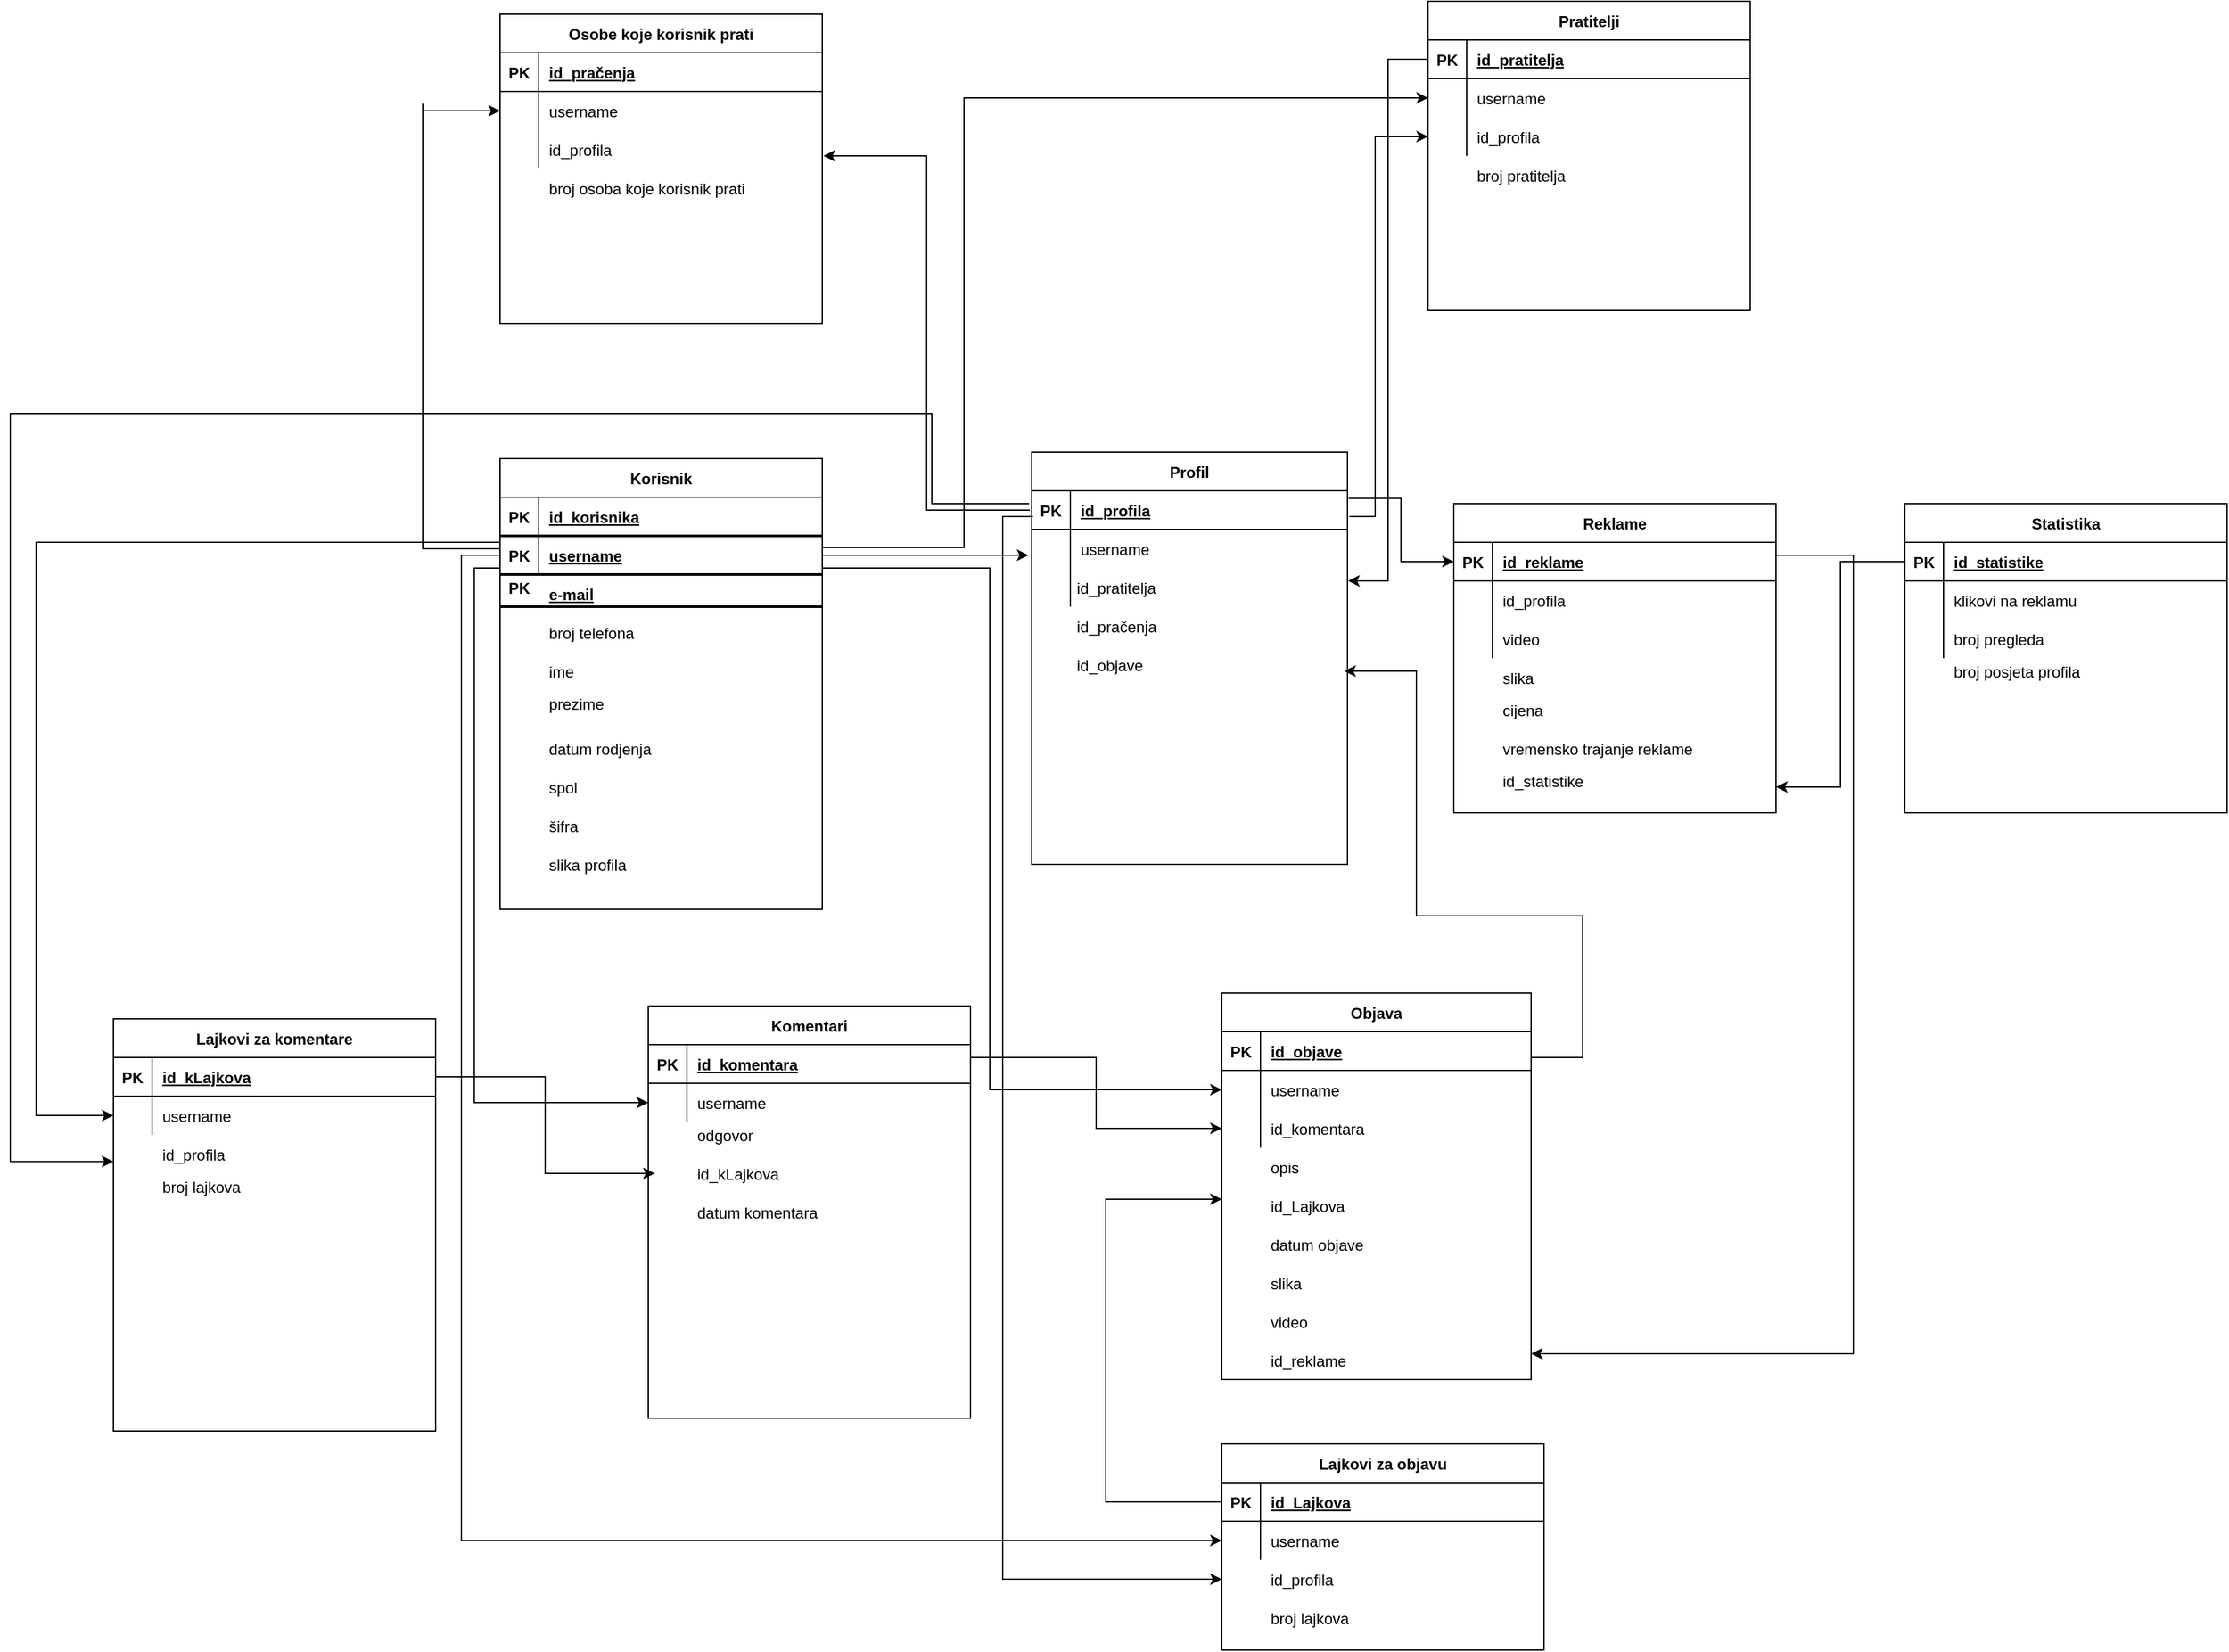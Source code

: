 <mxfile version="15.5.1" type="device"><diagram id="R2lEEEUBdFMjLlhIrx00" name="Page-1"><mxGraphModel dx="2071" dy="1675" grid="1" gridSize="10" guides="1" tooltips="1" connect="1" arrows="1" fold="1" page="1" pageScale="1" pageWidth="850" pageHeight="1100" math="0" shadow="0" extFonts="Permanent Marker^https://fonts.googleapis.com/css?family=Permanent+Marker"><root><mxCell id="0"/><mxCell id="1" parent="0"/><mxCell id="C-vyLk0tnHw3VtMMgP7b-2" value="Objava" style="shape=table;startSize=30;container=1;collapsible=1;childLayout=tableLayout;fixedRows=1;rowLines=0;fontStyle=1;align=center;resizeLast=1;" parent="1" vertex="1"><mxGeometry x="590" y="480" width="240" height="300" as="geometry"/></mxCell><mxCell id="C-vyLk0tnHw3VtMMgP7b-3" value="" style="shape=partialRectangle;collapsible=0;dropTarget=0;pointerEvents=0;fillColor=none;points=[[0,0.5],[1,0.5]];portConstraint=eastwest;top=0;left=0;right=0;bottom=1;" parent="C-vyLk0tnHw3VtMMgP7b-2" vertex="1"><mxGeometry y="30" width="240" height="30" as="geometry"/></mxCell><mxCell id="C-vyLk0tnHw3VtMMgP7b-4" value="PK" style="shape=partialRectangle;overflow=hidden;connectable=0;fillColor=none;top=0;left=0;bottom=0;right=0;fontStyle=1;" parent="C-vyLk0tnHw3VtMMgP7b-3" vertex="1"><mxGeometry width="30" height="30" as="geometry"><mxRectangle width="30" height="30" as="alternateBounds"/></mxGeometry></mxCell><mxCell id="C-vyLk0tnHw3VtMMgP7b-5" value="id_objave" style="shape=partialRectangle;overflow=hidden;connectable=0;fillColor=none;top=0;left=0;bottom=0;right=0;align=left;spacingLeft=6;fontStyle=5;" parent="C-vyLk0tnHw3VtMMgP7b-3" vertex="1"><mxGeometry x="30" width="210" height="30" as="geometry"><mxRectangle width="210" height="30" as="alternateBounds"/></mxGeometry></mxCell><mxCell id="C-vyLk0tnHw3VtMMgP7b-9" value="" style="shape=partialRectangle;collapsible=0;dropTarget=0;pointerEvents=0;fillColor=none;points=[[0,0.5],[1,0.5]];portConstraint=eastwest;top=0;left=0;right=0;bottom=0;" parent="C-vyLk0tnHw3VtMMgP7b-2" vertex="1"><mxGeometry y="60" width="240" height="30" as="geometry"/></mxCell><mxCell id="C-vyLk0tnHw3VtMMgP7b-10" value="" style="shape=partialRectangle;overflow=hidden;connectable=0;fillColor=none;top=0;left=0;bottom=0;right=0;" parent="C-vyLk0tnHw3VtMMgP7b-9" vertex="1"><mxGeometry width="30" height="30" as="geometry"><mxRectangle width="30" height="30" as="alternateBounds"/></mxGeometry></mxCell><mxCell id="C-vyLk0tnHw3VtMMgP7b-11" value="username" style="shape=partialRectangle;overflow=hidden;connectable=0;fillColor=none;top=0;left=0;bottom=0;right=0;align=left;spacingLeft=6;" parent="C-vyLk0tnHw3VtMMgP7b-9" vertex="1"><mxGeometry x="30" width="210" height="30" as="geometry"><mxRectangle width="210" height="30" as="alternateBounds"/></mxGeometry></mxCell><mxCell id="C-vyLk0tnHw3VtMMgP7b-6" value="" style="shape=partialRectangle;collapsible=0;dropTarget=0;pointerEvents=0;fillColor=none;points=[[0,0.5],[1,0.5]];portConstraint=eastwest;top=0;left=0;right=0;bottom=0;" parent="C-vyLk0tnHw3VtMMgP7b-2" vertex="1"><mxGeometry y="90" width="240" height="30" as="geometry"/></mxCell><mxCell id="C-vyLk0tnHw3VtMMgP7b-7" value="" style="shape=partialRectangle;overflow=hidden;connectable=0;fillColor=none;top=0;left=0;bottom=0;right=0;" parent="C-vyLk0tnHw3VtMMgP7b-6" vertex="1"><mxGeometry width="30" height="30" as="geometry"><mxRectangle width="30" height="30" as="alternateBounds"/></mxGeometry></mxCell><mxCell id="C-vyLk0tnHw3VtMMgP7b-8" value="id_komentara" style="shape=partialRectangle;overflow=hidden;connectable=0;fillColor=none;top=0;left=0;bottom=0;right=0;align=left;spacingLeft=6;" parent="C-vyLk0tnHw3VtMMgP7b-6" vertex="1"><mxGeometry x="30" width="210" height="30" as="geometry"><mxRectangle width="210" height="30" as="alternateBounds"/></mxGeometry></mxCell><mxCell id="C-vyLk0tnHw3VtMMgP7b-13" value="Profil" style="shape=table;startSize=30;container=1;collapsible=1;childLayout=tableLayout;fixedRows=1;rowLines=0;fontStyle=1;align=center;resizeLast=1;" parent="1" vertex="1"><mxGeometry x="442.5" y="60" width="245" height="320" as="geometry"/></mxCell><mxCell id="C-vyLk0tnHw3VtMMgP7b-14" value="" style="shape=partialRectangle;collapsible=0;dropTarget=0;pointerEvents=0;fillColor=none;points=[[0,0.5],[1,0.5]];portConstraint=eastwest;top=0;left=0;right=0;bottom=1;" parent="C-vyLk0tnHw3VtMMgP7b-13" vertex="1"><mxGeometry y="30" width="245" height="30" as="geometry"/></mxCell><mxCell id="C-vyLk0tnHw3VtMMgP7b-15" value="PK" style="shape=partialRectangle;overflow=hidden;connectable=0;fillColor=none;top=0;left=0;bottom=0;right=0;fontStyle=1;" parent="C-vyLk0tnHw3VtMMgP7b-14" vertex="1"><mxGeometry width="30" height="30" as="geometry"><mxRectangle width="30" height="30" as="alternateBounds"/></mxGeometry></mxCell><mxCell id="C-vyLk0tnHw3VtMMgP7b-16" value="id_profila" style="shape=partialRectangle;overflow=hidden;connectable=0;fillColor=none;top=0;left=0;bottom=0;right=0;align=left;spacingLeft=6;fontStyle=5;" parent="C-vyLk0tnHw3VtMMgP7b-14" vertex="1"><mxGeometry x="30" width="215" height="30" as="geometry"><mxRectangle width="215" height="30" as="alternateBounds"/></mxGeometry></mxCell><mxCell id="C-vyLk0tnHw3VtMMgP7b-17" value="" style="shape=partialRectangle;collapsible=0;dropTarget=0;pointerEvents=0;fillColor=none;points=[[0,0.5],[1,0.5]];portConstraint=eastwest;top=0;left=0;right=0;bottom=0;" parent="C-vyLk0tnHw3VtMMgP7b-13" vertex="1"><mxGeometry y="60" width="245" height="30" as="geometry"/></mxCell><mxCell id="C-vyLk0tnHw3VtMMgP7b-18" value="" style="shape=partialRectangle;overflow=hidden;connectable=0;fillColor=none;top=0;left=0;bottom=0;right=0;" parent="C-vyLk0tnHw3VtMMgP7b-17" vertex="1"><mxGeometry width="30" height="30" as="geometry"><mxRectangle width="30" height="30" as="alternateBounds"/></mxGeometry></mxCell><mxCell id="C-vyLk0tnHw3VtMMgP7b-19" value="username" style="shape=partialRectangle;overflow=hidden;connectable=0;fillColor=none;top=0;left=0;bottom=0;right=0;align=left;spacingLeft=6;" parent="C-vyLk0tnHw3VtMMgP7b-17" vertex="1"><mxGeometry x="30" width="215" height="30" as="geometry"><mxRectangle width="215" height="30" as="alternateBounds"/></mxGeometry></mxCell><mxCell id="C-vyLk0tnHw3VtMMgP7b-20" value="" style="shape=partialRectangle;collapsible=0;dropTarget=0;pointerEvents=0;fillColor=none;points=[[0,0.5],[1,0.5]];portConstraint=eastwest;top=0;left=0;right=0;bottom=0;" parent="C-vyLk0tnHw3VtMMgP7b-13" vertex="1"><mxGeometry y="90" width="245" height="30" as="geometry"/></mxCell><mxCell id="C-vyLk0tnHw3VtMMgP7b-21" value="" style="shape=partialRectangle;overflow=hidden;connectable=0;fillColor=none;top=0;left=0;bottom=0;right=0;" parent="C-vyLk0tnHw3VtMMgP7b-20" vertex="1"><mxGeometry width="30" height="30" as="geometry"><mxRectangle width="30" height="30" as="alternateBounds"/></mxGeometry></mxCell><mxCell id="C-vyLk0tnHw3VtMMgP7b-22" value="" style="shape=partialRectangle;overflow=hidden;connectable=0;fillColor=none;top=0;left=0;bottom=0;right=0;align=left;spacingLeft=6;" parent="C-vyLk0tnHw3VtMMgP7b-20" vertex="1"><mxGeometry x="30" width="215" height="30" as="geometry"><mxRectangle width="215" height="30" as="alternateBounds"/></mxGeometry></mxCell><mxCell id="io8axDCTLxdDqYRyLtXT-1" value="&#10;" style="shape=partialRectangle;overflow=hidden;connectable=0;fillColor=none;top=0;left=0;bottom=0;right=0;align=left;spacingLeft=6;" parent="1" vertex="1"><mxGeometry x="160" y="150" width="220" height="30" as="geometry"><mxRectangle width="220" height="30" as="alternateBounds"/></mxGeometry></mxCell><mxCell id="io8axDCTLxdDqYRyLtXT-2" value="&#10;" style="shape=partialRectangle;overflow=hidden;connectable=0;fillColor=none;top=0;left=0;bottom=0;right=0;align=left;spacingLeft=6;" parent="1" vertex="1"><mxGeometry x="170" y="160" width="220" height="30" as="geometry"><mxRectangle width="220" height="30" as="alternateBounds"/></mxGeometry></mxCell><mxCell id="io8axDCTLxdDqYRyLtXT-16" value="id_Lajkova" style="shape=partialRectangle;overflow=hidden;connectable=0;fillColor=none;top=0;left=0;bottom=0;right=0;align=left;spacingLeft=6;" parent="1" vertex="1"><mxGeometry x="620" y="630" width="220" height="30" as="geometry"><mxRectangle width="220" height="30" as="alternateBounds"/></mxGeometry></mxCell><mxCell id="io8axDCTLxdDqYRyLtXT-19" value="opis" style="shape=partialRectangle;overflow=hidden;connectable=0;fillColor=none;top=0;left=0;bottom=0;right=0;align=left;spacingLeft=6;" parent="1" vertex="1"><mxGeometry x="620" y="600" width="220" height="30" as="geometry"><mxRectangle width="220" height="30" as="alternateBounds"/></mxGeometry></mxCell><mxCell id="io8axDCTLxdDqYRyLtXT-22" value="" style="shape=partialRectangle;overflow=hidden;connectable=0;fillColor=none;top=0;left=0;bottom=0;right=0;align=left;spacingLeft=6;" parent="1" vertex="1"><mxGeometry x="455" y="130" width="220" height="30" as="geometry"><mxRectangle width="220" height="30" as="alternateBounds"/></mxGeometry></mxCell><mxCell id="io8axDCTLxdDqYRyLtXT-24" value="id_pratitelja" style="shape=partialRectangle;overflow=hidden;connectable=0;fillColor=none;top=0;left=0;bottom=0;right=0;align=left;spacingLeft=6;" parent="1" vertex="1"><mxGeometry x="469.5" y="150" width="220" height="30" as="geometry"><mxRectangle width="220" height="30" as="alternateBounds"/></mxGeometry></mxCell><mxCell id="io8axDCTLxdDqYRyLtXT-25" value="id_pračenja" style="shape=partialRectangle;overflow=hidden;connectable=0;fillColor=none;top=0;left=0;bottom=0;right=0;align=left;spacingLeft=6;" parent="1" vertex="1"><mxGeometry x="469.5" y="180" width="220" height="30" as="geometry"><mxRectangle width="220" height="30" as="alternateBounds"/></mxGeometry></mxCell><mxCell id="io8axDCTLxdDqYRyLtXT-26" value="id_objave" style="shape=partialRectangle;overflow=hidden;connectable=0;fillColor=none;top=0;left=0;bottom=0;right=0;align=left;spacingLeft=6;" parent="1" vertex="1"><mxGeometry x="469.5" y="210" width="220" height="30" as="geometry"><mxRectangle width="220" height="30" as="alternateBounds"/></mxGeometry></mxCell><mxCell id="io8axDCTLxdDqYRyLtXT-53" value="Komentari" style="shape=table;startSize=30;container=1;collapsible=1;childLayout=tableLayout;fixedRows=1;rowLines=0;fontStyle=1;align=center;resizeLast=1;" parent="1" vertex="1"><mxGeometry x="145" y="490" width="250" height="320" as="geometry"/></mxCell><mxCell id="io8axDCTLxdDqYRyLtXT-54" value="" style="shape=partialRectangle;collapsible=0;dropTarget=0;pointerEvents=0;fillColor=none;points=[[0,0.5],[1,0.5]];portConstraint=eastwest;top=0;left=0;right=0;bottom=1;" parent="io8axDCTLxdDqYRyLtXT-53" vertex="1"><mxGeometry y="30" width="250" height="30" as="geometry"/></mxCell><mxCell id="io8axDCTLxdDqYRyLtXT-55" value="PK" style="shape=partialRectangle;overflow=hidden;connectable=0;fillColor=none;top=0;left=0;bottom=0;right=0;fontStyle=1;" parent="io8axDCTLxdDqYRyLtXT-54" vertex="1"><mxGeometry width="30" height="30" as="geometry"><mxRectangle width="30" height="30" as="alternateBounds"/></mxGeometry></mxCell><mxCell id="io8axDCTLxdDqYRyLtXT-56" value="id_komentara" style="shape=partialRectangle;overflow=hidden;connectable=0;fillColor=none;top=0;left=0;bottom=0;right=0;align=left;spacingLeft=6;fontStyle=5;" parent="io8axDCTLxdDqYRyLtXT-54" vertex="1"><mxGeometry x="30" width="220" height="30" as="geometry"><mxRectangle width="220" height="30" as="alternateBounds"/></mxGeometry></mxCell><mxCell id="io8axDCTLxdDqYRyLtXT-57" value="" style="shape=partialRectangle;collapsible=0;dropTarget=0;pointerEvents=0;fillColor=none;points=[[0,0.5],[1,0.5]];portConstraint=eastwest;top=0;left=0;right=0;bottom=0;" parent="io8axDCTLxdDqYRyLtXT-53" vertex="1"><mxGeometry y="60" width="250" height="30" as="geometry"/></mxCell><mxCell id="io8axDCTLxdDqYRyLtXT-58" value="" style="shape=partialRectangle;overflow=hidden;connectable=0;fillColor=none;top=0;left=0;bottom=0;right=0;fontStyle=1" parent="io8axDCTLxdDqYRyLtXT-57" vertex="1"><mxGeometry width="30" height="30" as="geometry"><mxRectangle width="30" height="30" as="alternateBounds"/></mxGeometry></mxCell><mxCell id="io8axDCTLxdDqYRyLtXT-59" value="username" style="shape=partialRectangle;overflow=hidden;connectable=0;fillColor=none;top=0;left=0;bottom=0;right=0;align=left;spacingLeft=6;" parent="io8axDCTLxdDqYRyLtXT-57" vertex="1"><mxGeometry x="30" width="220" height="30" as="geometry"><mxRectangle width="220" height="30" as="alternateBounds"/></mxGeometry></mxCell><mxCell id="io8axDCTLxdDqYRyLtXT-60" value="odgovor" style="shape=partialRectangle;overflow=hidden;connectable=0;fillColor=none;top=0;left=0;bottom=0;right=0;align=left;spacingLeft=6;" parent="1" vertex="1"><mxGeometry x="175" y="575" width="220" height="30" as="geometry"><mxRectangle width="220" height="30" as="alternateBounds"/></mxGeometry></mxCell><mxCell id="io8axDCTLxdDqYRyLtXT-61" value="id_kLajkova" style="shape=partialRectangle;overflow=hidden;connectable=0;fillColor=none;top=0;left=0;bottom=0;right=0;align=left;spacingLeft=6;" parent="1" vertex="1"><mxGeometry x="175" y="605" width="220" height="30" as="geometry"><mxRectangle width="220" height="30" as="alternateBounds"/></mxGeometry></mxCell><mxCell id="086nejKTu6eCHQa29U6I-1" value="datum komentara" style="shape=partialRectangle;overflow=hidden;connectable=0;fillColor=none;top=0;left=0;bottom=0;right=0;align=left;spacingLeft=6;" parent="1" vertex="1"><mxGeometry x="175" y="635" width="220" height="30" as="geometry"><mxRectangle width="220" height="30" as="alternateBounds"/></mxGeometry></mxCell><mxCell id="086nejKTu6eCHQa29U6I-2" value="datum objave" style="shape=partialRectangle;overflow=hidden;connectable=0;fillColor=none;top=0;left=0;bottom=0;right=0;align=left;spacingLeft=6;" parent="1" vertex="1"><mxGeometry x="620" y="660" width="220" height="30" as="geometry"><mxRectangle width="220" height="30" as="alternateBounds"/></mxGeometry></mxCell><mxCell id="-5l8eFXo0YSEJgMmykIe-2" value="Reklame" style="shape=table;startSize=30;container=1;collapsible=1;childLayout=tableLayout;fixedRows=1;rowLines=0;fontStyle=1;align=center;resizeLast=1;" parent="1" vertex="1"><mxGeometry x="770" y="100" width="250" height="240" as="geometry"/></mxCell><mxCell id="-5l8eFXo0YSEJgMmykIe-3" value="" style="shape=partialRectangle;collapsible=0;dropTarget=0;pointerEvents=0;fillColor=none;points=[[0,0.5],[1,0.5]];portConstraint=eastwest;top=0;left=0;right=0;bottom=1;" parent="-5l8eFXo0YSEJgMmykIe-2" vertex="1"><mxGeometry y="30" width="250" height="30" as="geometry"/></mxCell><mxCell id="-5l8eFXo0YSEJgMmykIe-4" value="PK" style="shape=partialRectangle;overflow=hidden;connectable=0;fillColor=none;top=0;left=0;bottom=0;right=0;fontStyle=1;" parent="-5l8eFXo0YSEJgMmykIe-3" vertex="1"><mxGeometry width="30" height="30" as="geometry"><mxRectangle width="30" height="30" as="alternateBounds"/></mxGeometry></mxCell><mxCell id="-5l8eFXo0YSEJgMmykIe-5" value="id_reklame" style="shape=partialRectangle;overflow=hidden;connectable=0;fillColor=none;top=0;left=0;bottom=0;right=0;align=left;spacingLeft=6;fontStyle=5;" parent="-5l8eFXo0YSEJgMmykIe-3" vertex="1"><mxGeometry x="30" width="220" height="30" as="geometry"><mxRectangle width="220" height="30" as="alternateBounds"/></mxGeometry></mxCell><mxCell id="-5l8eFXo0YSEJgMmykIe-6" value="" style="shape=partialRectangle;collapsible=0;dropTarget=0;pointerEvents=0;fillColor=none;points=[[0,0.5],[1,0.5]];portConstraint=eastwest;top=0;left=0;right=0;bottom=0;" parent="-5l8eFXo0YSEJgMmykIe-2" vertex="1"><mxGeometry y="60" width="250" height="30" as="geometry"/></mxCell><mxCell id="-5l8eFXo0YSEJgMmykIe-7" value="" style="shape=partialRectangle;overflow=hidden;connectable=0;fillColor=none;top=0;left=0;bottom=0;right=0;" parent="-5l8eFXo0YSEJgMmykIe-6" vertex="1"><mxGeometry width="30" height="30" as="geometry"><mxRectangle width="30" height="30" as="alternateBounds"/></mxGeometry></mxCell><mxCell id="-5l8eFXo0YSEJgMmykIe-8" value="id_profila" style="shape=partialRectangle;overflow=hidden;connectable=0;fillColor=none;top=0;left=0;bottom=0;right=0;align=left;spacingLeft=6;" parent="-5l8eFXo0YSEJgMmykIe-6" vertex="1"><mxGeometry x="30" width="220" height="30" as="geometry"><mxRectangle width="220" height="30" as="alternateBounds"/></mxGeometry></mxCell><mxCell id="-5l8eFXo0YSEJgMmykIe-9" value="" style="shape=partialRectangle;collapsible=0;dropTarget=0;pointerEvents=0;fillColor=none;points=[[0,0.5],[1,0.5]];portConstraint=eastwest;top=0;left=0;right=0;bottom=0;" parent="-5l8eFXo0YSEJgMmykIe-2" vertex="1"><mxGeometry y="90" width="250" height="30" as="geometry"/></mxCell><mxCell id="-5l8eFXo0YSEJgMmykIe-10" value="" style="shape=partialRectangle;overflow=hidden;connectable=0;fillColor=none;top=0;left=0;bottom=0;right=0;" parent="-5l8eFXo0YSEJgMmykIe-9" vertex="1"><mxGeometry width="30" height="30" as="geometry"><mxRectangle width="30" height="30" as="alternateBounds"/></mxGeometry></mxCell><mxCell id="-5l8eFXo0YSEJgMmykIe-11" value="video" style="shape=partialRectangle;overflow=hidden;connectable=0;fillColor=none;top=0;left=0;bottom=0;right=0;align=left;spacingLeft=6;" parent="-5l8eFXo0YSEJgMmykIe-9" vertex="1"><mxGeometry x="30" width="220" height="30" as="geometry"><mxRectangle width="220" height="30" as="alternateBounds"/></mxGeometry></mxCell><mxCell id="-5l8eFXo0YSEJgMmykIe-13" value="slika" style="shape=partialRectangle;overflow=hidden;connectable=0;fillColor=none;top=0;left=0;bottom=0;right=0;align=left;spacingLeft=6;" parent="1" vertex="1"><mxGeometry x="620" y="690" width="220" height="30" as="geometry"><mxRectangle width="220" height="30" as="alternateBounds"/></mxGeometry></mxCell><mxCell id="-5l8eFXo0YSEJgMmykIe-16" value="slika" style="shape=partialRectangle;overflow=hidden;connectable=0;fillColor=none;top=0;left=0;bottom=0;right=0;align=left;spacingLeft=6;" parent="1" vertex="1"><mxGeometry x="800" y="220" width="220" height="30" as="geometry"><mxRectangle width="220" height="30" as="alternateBounds"/></mxGeometry></mxCell><mxCell id="-5l8eFXo0YSEJgMmykIe-17" value="video" style="shape=partialRectangle;overflow=hidden;connectable=0;fillColor=none;top=0;left=0;bottom=0;right=0;align=left;spacingLeft=6;" parent="1" vertex="1"><mxGeometry x="620" y="720" width="220" height="30" as="geometry"><mxRectangle width="220" height="30" as="alternateBounds"/></mxGeometry></mxCell><mxCell id="-5l8eFXo0YSEJgMmykIe-18" value="id_reklame" style="shape=partialRectangle;overflow=hidden;connectable=0;fillColor=none;top=0;left=0;bottom=0;right=0;align=left;spacingLeft=6;" parent="1" vertex="1"><mxGeometry x="620" y="750" width="220" height="30" as="geometry"><mxRectangle width="220" height="30" as="alternateBounds"/></mxGeometry></mxCell><mxCell id="cMl-WtlDbywsW4fWTFuu-125" value="Korisnik" style="shape=table;startSize=30;container=1;collapsible=1;childLayout=tableLayout;fixedRows=1;rowLines=0;fontStyle=1;align=center;resizeLast=1;" parent="1" vertex="1"><mxGeometry x="30" y="65" width="250" height="350" as="geometry"/></mxCell><mxCell id="cMl-WtlDbywsW4fWTFuu-126" value="" style="shape=partialRectangle;collapsible=0;dropTarget=0;pointerEvents=0;fillColor=none;points=[[0,0.5],[1,0.5]];portConstraint=eastwest;top=0;left=0;right=0;bottom=1;" parent="cMl-WtlDbywsW4fWTFuu-125" vertex="1"><mxGeometry y="30" width="250" height="30" as="geometry"/></mxCell><mxCell id="cMl-WtlDbywsW4fWTFuu-127" value="PK" style="shape=partialRectangle;overflow=hidden;connectable=0;fillColor=none;top=0;left=0;bottom=0;right=0;fontStyle=1;" parent="cMl-WtlDbywsW4fWTFuu-126" vertex="1"><mxGeometry width="30" height="30" as="geometry"><mxRectangle width="30" height="30" as="alternateBounds"/></mxGeometry></mxCell><mxCell id="cMl-WtlDbywsW4fWTFuu-128" value="id_korisnika" style="shape=partialRectangle;overflow=hidden;connectable=0;fillColor=none;top=0;left=0;bottom=0;right=0;align=left;spacingLeft=6;fontStyle=5;" parent="cMl-WtlDbywsW4fWTFuu-126" vertex="1"><mxGeometry x="30" width="220" height="30" as="geometry"><mxRectangle width="220" height="30" as="alternateBounds"/></mxGeometry></mxCell><mxCell id="cMl-WtlDbywsW4fWTFuu-129" value="" style="shape=partialRectangle;collapsible=0;dropTarget=0;pointerEvents=0;fillColor=none;points=[[0,0.5],[1,0.5]];portConstraint=eastwest;top=0;left=0;right=0;bottom=0;" parent="cMl-WtlDbywsW4fWTFuu-125" vertex="1"><mxGeometry y="60" width="250" height="30" as="geometry"/></mxCell><mxCell id="cMl-WtlDbywsW4fWTFuu-130" value="PK" style="shape=partialRectangle;overflow=hidden;connectable=0;fillColor=none;top=0;left=0;bottom=0;right=0;fontStyle=1" parent="cMl-WtlDbywsW4fWTFuu-129" vertex="1"><mxGeometry width="30" height="30" as="geometry"><mxRectangle width="30" height="30" as="alternateBounds"/></mxGeometry></mxCell><mxCell id="cMl-WtlDbywsW4fWTFuu-131" value="&#10;" style="shape=partialRectangle;overflow=hidden;connectable=0;fillColor=none;top=0;left=0;bottom=0;right=0;align=left;spacingLeft=6;" parent="cMl-WtlDbywsW4fWTFuu-129" vertex="1"><mxGeometry x="30" width="220" height="30" as="geometry"><mxRectangle width="220" height="30" as="alternateBounds"/></mxGeometry></mxCell><mxCell id="cMl-WtlDbywsW4fWTFuu-132" value="username" style="shape=partialRectangle;overflow=hidden;connectable=0;fillColor=none;top=0;left=0;bottom=0;right=0;align=left;spacingLeft=6;fontStyle=5" parent="1" vertex="1"><mxGeometry x="60" y="125" width="220" height="30" as="geometry"><mxRectangle width="220" height="30" as="alternateBounds"/></mxGeometry></mxCell><mxCell id="cMl-WtlDbywsW4fWTFuu-133" value="ime" style="shape=partialRectangle;overflow=hidden;connectable=0;fillColor=none;top=0;left=0;bottom=0;right=0;align=left;spacingLeft=6;" parent="1" vertex="1"><mxGeometry x="60" y="215" width="220" height="30" as="geometry"><mxRectangle width="220" height="30" as="alternateBounds"/></mxGeometry></mxCell><mxCell id="cMl-WtlDbywsW4fWTFuu-134" value="prezime" style="shape=partialRectangle;overflow=hidden;connectable=0;fillColor=none;top=0;left=0;bottom=0;right=0;align=left;spacingLeft=6;" parent="1" vertex="1"><mxGeometry x="60" y="240" width="220" height="30" as="geometry"><mxRectangle width="220" height="30" as="alternateBounds"/></mxGeometry></mxCell><mxCell id="cMl-WtlDbywsW4fWTFuu-135" value="datum rodjenja" style="shape=partialRectangle;overflow=hidden;connectable=0;fillColor=none;top=0;left=0;bottom=0;right=0;align=left;spacingLeft=6;" parent="1" vertex="1"><mxGeometry x="60" y="275" width="220" height="30" as="geometry"><mxRectangle width="220" height="30" as="alternateBounds"/></mxGeometry></mxCell><mxCell id="cMl-WtlDbywsW4fWTFuu-136" value="spol" style="shape=partialRectangle;overflow=hidden;connectable=0;fillColor=none;top=0;left=0;bottom=0;right=0;align=left;spacingLeft=6;" parent="1" vertex="1"><mxGeometry x="60" y="305" width="220" height="30" as="geometry"><mxRectangle width="220" height="30" as="alternateBounds"/></mxGeometry></mxCell><mxCell id="cMl-WtlDbywsW4fWTFuu-137" value="šifra" style="shape=partialRectangle;overflow=hidden;connectable=0;fillColor=none;top=0;left=0;bottom=0;right=0;align=left;spacingLeft=6;" parent="1" vertex="1"><mxGeometry x="60" y="335" width="220" height="30" as="geometry"><mxRectangle width="220" height="30" as="alternateBounds"/></mxGeometry></mxCell><mxCell id="cMl-WtlDbywsW4fWTFuu-138" value="e-mail" style="shape=partialRectangle;overflow=hidden;connectable=0;fillColor=none;top=0;left=0;bottom=0;right=0;align=left;spacingLeft=6;fontStyle=5" parent="1" vertex="1"><mxGeometry x="60" y="155" width="220" height="30" as="geometry"><mxRectangle width="220" height="30" as="alternateBounds"/></mxGeometry></mxCell><mxCell id="cMl-WtlDbywsW4fWTFuu-139" value="broj telefona" style="shape=partialRectangle;overflow=hidden;connectable=0;fillColor=none;top=0;left=0;bottom=0;right=0;align=left;spacingLeft=6;" parent="1" vertex="1"><mxGeometry x="60" y="185" width="220" height="30" as="geometry"><mxRectangle width="220" height="30" as="alternateBounds"/></mxGeometry></mxCell><mxCell id="cMl-WtlDbywsW4fWTFuu-140" value="slika profila" style="shape=partialRectangle;overflow=hidden;connectable=0;fillColor=none;top=0;left=0;bottom=0;right=0;align=left;spacingLeft=6;" parent="1" vertex="1"><mxGeometry x="60" y="365" width="220" height="30" as="geometry"><mxRectangle width="220" height="30" as="alternateBounds"/></mxGeometry></mxCell><mxCell id="cMl-WtlDbywsW4fWTFuu-141" value="" style="line;strokeWidth=2;html=1;" parent="1" vertex="1"><mxGeometry x="30" y="150" width="250" height="10" as="geometry"/></mxCell><mxCell id="cMl-WtlDbywsW4fWTFuu-142" value="" style="line;strokeWidth=2;html=1;" parent="1" vertex="1"><mxGeometry x="30" y="120" width="250" height="10" as="geometry"/></mxCell><mxCell id="cMl-WtlDbywsW4fWTFuu-143" value="" style="line;strokeWidth=2;html=1;" parent="1" vertex="1"><mxGeometry x="30" y="175" width="250" height="10" as="geometry"/></mxCell><mxCell id="cMl-WtlDbywsW4fWTFuu-144" value="PK" style="shape=partialRectangle;overflow=hidden;connectable=0;fillColor=none;top=0;left=0;bottom=0;right=0;fontStyle=1" parent="1" vertex="1"><mxGeometry x="30" y="150" width="30" height="30" as="geometry"><mxRectangle width="30" height="30" as="alternateBounds"/></mxGeometry></mxCell><mxCell id="cMl-WtlDbywsW4fWTFuu-145" value="" style="edgeStyle=elbowEdgeStyle;elbow=horizontal;endArrow=classic;html=1;rounded=0;" parent="1" edge="1"><mxGeometry width="50" height="50" relative="1" as="geometry"><mxPoint x="280" y="140" as="sourcePoint"/><mxPoint x="440" y="140" as="targetPoint"/><Array as="points"><mxPoint x="310" y="135"/></Array></mxGeometry></mxCell><mxCell id="cMl-WtlDbywsW4fWTFuu-146" value="" style="edgeStyle=elbowEdgeStyle;elbow=horizontal;endArrow=classic;html=1;rounded=0;entryX=0;entryY=0.5;entryDx=0;entryDy=0;" parent="1" target="C-vyLk0tnHw3VtMMgP7b-6" edge="1"><mxGeometry width="50" height="50" relative="1" as="geometry"><mxPoint x="395" y="530" as="sourcePoint"/><mxPoint x="445" y="480" as="targetPoint"/></mxGeometry></mxCell><mxCell id="cMl-WtlDbywsW4fWTFuu-149" value="" style="edgeStyle=elbowEdgeStyle;elbow=horizontal;endArrow=classic;html=1;rounded=0;entryX=0;entryY=0.5;entryDx=0;entryDy=0;" parent="1" target="C-vyLk0tnHw3VtMMgP7b-9" edge="1"><mxGeometry width="50" height="50" relative="1" as="geometry"><mxPoint x="280" y="150" as="sourcePoint"/><mxPoint x="590" y="650" as="targetPoint"/><Array as="points"><mxPoint x="410" y="580"/><mxPoint x="410" y="630"/></Array></mxGeometry></mxCell><mxCell id="cMl-WtlDbywsW4fWTFuu-150" value="" style="shape=partialRectangle;whiteSpace=wrap;html=1;bottom=0;right=0;fillColor=none;rotation=90;" parent="1" vertex="1"><mxGeometry x="990" y="170" width="120" height="60" as="geometry"/></mxCell><mxCell id="cMl-WtlDbywsW4fWTFuu-151" value="" style="edgeStyle=elbowEdgeStyle;elbow=horizontal;endArrow=classic;html=1;rounded=0;" parent="1" edge="1"><mxGeometry width="50" height="50" relative="1" as="geometry"><mxPoint x="1080" y="260" as="sourcePoint"/><mxPoint x="830" y="760" as="targetPoint"/><Array as="points"><mxPoint x="1080" y="500"/></Array></mxGeometry></mxCell><mxCell id="cMl-WtlDbywsW4fWTFuu-153" value="" style="shape=partialRectangle;whiteSpace=wrap;html=1;bottom=0;right=0;fillColor=none;" parent="1" vertex="1"><mxGeometry x="10" y="150" width="20" height="50" as="geometry"/></mxCell><mxCell id="cMl-WtlDbywsW4fWTFuu-154" value="" style="edgeStyle=elbowEdgeStyle;elbow=horizontal;endArrow=classic;html=1;rounded=0;entryX=0;entryY=0.5;entryDx=0;entryDy=0;" parent="1" target="io8axDCTLxdDqYRyLtXT-57" edge="1"><mxGeometry width="50" height="50" relative="1" as="geometry"><mxPoint x="10" y="200" as="sourcePoint"/><mxPoint x="90" y="240" as="targetPoint"/><Array as="points"><mxPoint x="10" y="230"/><mxPoint y="240"/></Array></mxGeometry></mxCell><mxCell id="cMl-WtlDbywsW4fWTFuu-156" value="" style="shape=partialRectangle;whiteSpace=wrap;html=1;bottom=0;right=0;fillColor=none;rotation=-180;" parent="1" vertex="1"><mxGeometry x="830" y="470" width="40" height="60" as="geometry"/></mxCell><mxCell id="cMl-WtlDbywsW4fWTFuu-157" value="" style="shape=partialRectangle;whiteSpace=wrap;html=1;bottom=0;right=0;fillColor=none;rotation=90;" parent="1" vertex="1"><mxGeometry x="805" y="425" width="70" height="60" as="geometry"/></mxCell><mxCell id="cMl-WtlDbywsW4fWTFuu-158" value="" style="edgeStyle=elbowEdgeStyle;elbow=horizontal;endArrow=classic;html=1;rounded=0;exitX=0;exitY=1;exitDx=0;exitDy=0;" parent="1" edge="1"><mxGeometry width="50" height="50" relative="1" as="geometry"><mxPoint x="825" y="420" as="sourcePoint"/><mxPoint x="685" y="230" as="targetPoint"/><Array as="points"><mxPoint x="741" y="330"/></Array></mxGeometry></mxCell><mxCell id="zF_2ONkJs24nuBt7dZj9-1" value="cijena" style="shape=partialRectangle;overflow=hidden;connectable=0;fillColor=none;top=0;left=0;bottom=0;right=0;align=left;spacingLeft=6;" parent="1" vertex="1"><mxGeometry x="800" y="245" width="220" height="30" as="geometry"><mxRectangle width="220" height="30" as="alternateBounds"/></mxGeometry></mxCell><mxCell id="zF_2ONkJs24nuBt7dZj9-2" value="vremensko trajanje reklame" style="shape=partialRectangle;overflow=hidden;connectable=0;fillColor=none;top=0;left=0;bottom=0;right=0;align=left;spacingLeft=6;" parent="1" vertex="1"><mxGeometry x="800" y="275" width="220" height="30" as="geometry"><mxRectangle width="220" height="30" as="alternateBounds"/></mxGeometry></mxCell><mxCell id="zF_2ONkJs24nuBt7dZj9-3" value="id_statistike" style="shape=partialRectangle;overflow=hidden;connectable=0;fillColor=none;top=0;left=0;bottom=0;right=0;align=left;spacingLeft=6;" parent="1" vertex="1"><mxGeometry x="800" y="300" width="220" height="30" as="geometry"><mxRectangle width="220" height="30" as="alternateBounds"/></mxGeometry></mxCell><mxCell id="zF_2ONkJs24nuBt7dZj9-4" value="Statistika" style="shape=table;startSize=30;container=1;collapsible=1;childLayout=tableLayout;fixedRows=1;rowLines=0;fontStyle=1;align=center;resizeLast=1;" parent="1" vertex="1"><mxGeometry x="1120" y="100" width="250" height="240" as="geometry"/></mxCell><mxCell id="zF_2ONkJs24nuBt7dZj9-5" value="" style="shape=partialRectangle;collapsible=0;dropTarget=0;pointerEvents=0;fillColor=none;points=[[0,0.5],[1,0.5]];portConstraint=eastwest;top=0;left=0;right=0;bottom=1;" parent="zF_2ONkJs24nuBt7dZj9-4" vertex="1"><mxGeometry y="30" width="250" height="30" as="geometry"/></mxCell><mxCell id="zF_2ONkJs24nuBt7dZj9-6" value="PK" style="shape=partialRectangle;overflow=hidden;connectable=0;fillColor=none;top=0;left=0;bottom=0;right=0;fontStyle=1;" parent="zF_2ONkJs24nuBt7dZj9-5" vertex="1"><mxGeometry width="30" height="30" as="geometry"><mxRectangle width="30" height="30" as="alternateBounds"/></mxGeometry></mxCell><mxCell id="zF_2ONkJs24nuBt7dZj9-7" value="id_statistike" style="shape=partialRectangle;overflow=hidden;connectable=0;fillColor=none;top=0;left=0;bottom=0;right=0;align=left;spacingLeft=6;fontStyle=5;" parent="zF_2ONkJs24nuBt7dZj9-5" vertex="1"><mxGeometry x="30" width="220" height="30" as="geometry"><mxRectangle width="220" height="30" as="alternateBounds"/></mxGeometry></mxCell><mxCell id="zF_2ONkJs24nuBt7dZj9-8" value="" style="shape=partialRectangle;collapsible=0;dropTarget=0;pointerEvents=0;fillColor=none;points=[[0,0.5],[1,0.5]];portConstraint=eastwest;top=0;left=0;right=0;bottom=0;" parent="zF_2ONkJs24nuBt7dZj9-4" vertex="1"><mxGeometry y="60" width="250" height="30" as="geometry"/></mxCell><mxCell id="zF_2ONkJs24nuBt7dZj9-9" value="" style="shape=partialRectangle;overflow=hidden;connectable=0;fillColor=none;top=0;left=0;bottom=0;right=0;" parent="zF_2ONkJs24nuBt7dZj9-8" vertex="1"><mxGeometry width="30" height="30" as="geometry"><mxRectangle width="30" height="30" as="alternateBounds"/></mxGeometry></mxCell><mxCell id="zF_2ONkJs24nuBt7dZj9-10" value="klikovi na reklamu" style="shape=partialRectangle;overflow=hidden;connectable=0;fillColor=none;top=0;left=0;bottom=0;right=0;align=left;spacingLeft=6;" parent="zF_2ONkJs24nuBt7dZj9-8" vertex="1"><mxGeometry x="30" width="220" height="30" as="geometry"><mxRectangle width="220" height="30" as="alternateBounds"/></mxGeometry></mxCell><mxCell id="zF_2ONkJs24nuBt7dZj9-11" value="" style="shape=partialRectangle;collapsible=0;dropTarget=0;pointerEvents=0;fillColor=none;points=[[0,0.5],[1,0.5]];portConstraint=eastwest;top=0;left=0;right=0;bottom=0;" parent="zF_2ONkJs24nuBt7dZj9-4" vertex="1"><mxGeometry y="90" width="250" height="30" as="geometry"/></mxCell><mxCell id="zF_2ONkJs24nuBt7dZj9-12" value="" style="shape=partialRectangle;overflow=hidden;connectable=0;fillColor=none;top=0;left=0;bottom=0;right=0;" parent="zF_2ONkJs24nuBt7dZj9-11" vertex="1"><mxGeometry width="30" height="30" as="geometry"><mxRectangle width="30" height="30" as="alternateBounds"/></mxGeometry></mxCell><mxCell id="zF_2ONkJs24nuBt7dZj9-13" value="broj pregleda" style="shape=partialRectangle;overflow=hidden;connectable=0;fillColor=none;top=0;left=0;bottom=0;right=0;align=left;spacingLeft=6;" parent="zF_2ONkJs24nuBt7dZj9-11" vertex="1"><mxGeometry x="30" width="220" height="30" as="geometry"><mxRectangle width="220" height="30" as="alternateBounds"/></mxGeometry></mxCell><mxCell id="zF_2ONkJs24nuBt7dZj9-14" value="" style="shape=partialRectangle;overflow=hidden;connectable=0;fillColor=none;top=0;left=0;bottom=0;right=0;" parent="1" vertex="1"><mxGeometry x="1120" y="215" width="30" height="30" as="geometry"><mxRectangle width="30" height="30" as="alternateBounds"/></mxGeometry></mxCell><mxCell id="zF_2ONkJs24nuBt7dZj9-15" value="broj posjeta profila" style="shape=partialRectangle;overflow=hidden;connectable=0;fillColor=none;top=0;left=0;bottom=0;right=0;align=left;spacingLeft=6;" parent="1" vertex="1"><mxGeometry x="1150" y="215" width="220" height="30" as="geometry"><mxRectangle width="220" height="30" as="alternateBounds"/></mxGeometry></mxCell><mxCell id="zF_2ONkJs24nuBt7dZj9-16" value="" style="edgeStyle=elbowEdgeStyle;elbow=horizontal;endArrow=classic;html=1;rounded=0;exitX=0;exitY=0.5;exitDx=0;exitDy=0;" parent="1" source="zF_2ONkJs24nuBt7dZj9-5" edge="1"><mxGeometry width="50" height="50" relative="1" as="geometry"><mxPoint x="1060" y="240" as="sourcePoint"/><mxPoint x="1020" y="320" as="targetPoint"/></mxGeometry></mxCell><mxCell id="zF_2ONkJs24nuBt7dZj9-17" value="Lajkovi za komentare" style="shape=table;startSize=30;container=1;collapsible=1;childLayout=tableLayout;fixedRows=1;rowLines=0;fontStyle=1;align=center;resizeLast=1;" parent="1" vertex="1"><mxGeometry x="-270" y="500" width="250" height="320" as="geometry"/></mxCell><mxCell id="zF_2ONkJs24nuBt7dZj9-18" value="" style="shape=partialRectangle;collapsible=0;dropTarget=0;pointerEvents=0;fillColor=none;points=[[0,0.5],[1,0.5]];portConstraint=eastwest;top=0;left=0;right=0;bottom=1;" parent="zF_2ONkJs24nuBt7dZj9-17" vertex="1"><mxGeometry y="30" width="250" height="30" as="geometry"/></mxCell><mxCell id="zF_2ONkJs24nuBt7dZj9-19" value="PK" style="shape=partialRectangle;overflow=hidden;connectable=0;fillColor=none;top=0;left=0;bottom=0;right=0;fontStyle=1;" parent="zF_2ONkJs24nuBt7dZj9-18" vertex="1"><mxGeometry width="30" height="30" as="geometry"><mxRectangle width="30" height="30" as="alternateBounds"/></mxGeometry></mxCell><mxCell id="zF_2ONkJs24nuBt7dZj9-20" value="id_kLajkova" style="shape=partialRectangle;overflow=hidden;connectable=0;fillColor=none;top=0;left=0;bottom=0;right=0;align=left;spacingLeft=6;fontStyle=5;" parent="zF_2ONkJs24nuBt7dZj9-18" vertex="1"><mxGeometry x="30" width="220" height="30" as="geometry"><mxRectangle width="220" height="30" as="alternateBounds"/></mxGeometry></mxCell><mxCell id="zF_2ONkJs24nuBt7dZj9-21" value="" style="shape=partialRectangle;collapsible=0;dropTarget=0;pointerEvents=0;fillColor=none;points=[[0,0.5],[1,0.5]];portConstraint=eastwest;top=0;left=0;right=0;bottom=0;" parent="zF_2ONkJs24nuBt7dZj9-17" vertex="1"><mxGeometry y="60" width="250" height="30" as="geometry"/></mxCell><mxCell id="zF_2ONkJs24nuBt7dZj9-22" value="" style="shape=partialRectangle;overflow=hidden;connectable=0;fillColor=none;top=0;left=0;bottom=0;right=0;fontStyle=1" parent="zF_2ONkJs24nuBt7dZj9-21" vertex="1"><mxGeometry width="30" height="30" as="geometry"><mxRectangle width="30" height="30" as="alternateBounds"/></mxGeometry></mxCell><mxCell id="zF_2ONkJs24nuBt7dZj9-23" value="username" style="shape=partialRectangle;overflow=hidden;connectable=0;fillColor=none;top=0;left=0;bottom=0;right=0;align=left;spacingLeft=6;" parent="zF_2ONkJs24nuBt7dZj9-21" vertex="1"><mxGeometry x="30" width="220" height="30" as="geometry"><mxRectangle width="220" height="30" as="alternateBounds"/></mxGeometry></mxCell><mxCell id="zF_2ONkJs24nuBt7dZj9-24" value="id_profila" style="shape=partialRectangle;overflow=hidden;connectable=0;fillColor=none;top=0;left=0;bottom=0;right=0;align=left;spacingLeft=6;" parent="1" vertex="1"><mxGeometry x="-240" y="590" width="220" height="30" as="geometry"><mxRectangle width="220" height="30" as="alternateBounds"/></mxGeometry></mxCell><mxCell id="zF_2ONkJs24nuBt7dZj9-26" value="" style="edgeStyle=elbowEdgeStyle;elbow=horizontal;endArrow=classic;html=1;rounded=0;exitX=1;exitY=0.5;exitDx=0;exitDy=0;" parent="1" source="zF_2ONkJs24nuBt7dZj9-18" edge="1"><mxGeometry width="50" height="50" relative="1" as="geometry"><mxPoint x="-10" y="560" as="sourcePoint"/><mxPoint x="150" y="620" as="targetPoint"/></mxGeometry></mxCell><mxCell id="zF_2ONkJs24nuBt7dZj9-28" value="" style="shape=partialRectangle;whiteSpace=wrap;html=1;bottom=0;right=0;fillColor=none;" parent="1" vertex="1"><mxGeometry x="-330" y="130" width="360" height="60" as="geometry"/></mxCell><mxCell id="zF_2ONkJs24nuBt7dZj9-29" value="" style="edgeStyle=elbowEdgeStyle;elbow=horizontal;endArrow=classic;html=1;rounded=0;entryX=0;entryY=0.5;entryDx=0;entryDy=0;exitX=0;exitY=1;exitDx=0;exitDy=0;" parent="1" source="zF_2ONkJs24nuBt7dZj9-28" target="zF_2ONkJs24nuBt7dZj9-21" edge="1"><mxGeometry width="50" height="50" relative="1" as="geometry"><mxPoint x="-350" y="240" as="sourcePoint"/><mxPoint x="-300" y="190" as="targetPoint"/><Array as="points"><mxPoint x="-330" y="380"/></Array></mxGeometry></mxCell><mxCell id="zF_2ONkJs24nuBt7dZj9-30" value="" style="shape=partialRectangle;whiteSpace=wrap;html=1;bottom=0;right=0;fillColor=none;rotation=-180;direction=south;" parent="1" vertex="1"><mxGeometry x="365" y="30" width="75" height="70" as="geometry"/></mxCell><mxCell id="zF_2ONkJs24nuBt7dZj9-31" value="" style="shape=partialRectangle;whiteSpace=wrap;html=1;bottom=0;right=0;fillColor=none;" parent="1" vertex="1"><mxGeometry x="-350" y="30" width="715" height="60" as="geometry"/></mxCell><mxCell id="zF_2ONkJs24nuBt7dZj9-32" value="" style="edgeStyle=elbowEdgeStyle;elbow=horizontal;endArrow=classic;html=1;rounded=0;exitX=0;exitY=1;exitDx=0;exitDy=0;" parent="1" source="zF_2ONkJs24nuBt7dZj9-31" edge="1"><mxGeometry width="50" height="50" relative="1" as="geometry"><mxPoint x="-350" y="140" as="sourcePoint"/><mxPoint x="-270" y="610.8" as="targetPoint"/><Array as="points"><mxPoint x="-350" y="370"/></Array></mxGeometry></mxCell><mxCell id="zF_2ONkJs24nuBt7dZj9-33" value="Lajkovi za objavu" style="shape=table;startSize=30;container=1;collapsible=1;childLayout=tableLayout;fixedRows=1;rowLines=0;fontStyle=1;align=center;resizeLast=1;" parent="1" vertex="1"><mxGeometry x="590" y="830" width="250" height="160" as="geometry"/></mxCell><mxCell id="zF_2ONkJs24nuBt7dZj9-34" value="" style="shape=partialRectangle;collapsible=0;dropTarget=0;pointerEvents=0;fillColor=none;points=[[0,0.5],[1,0.5]];portConstraint=eastwest;top=0;left=0;right=0;bottom=1;" parent="zF_2ONkJs24nuBt7dZj9-33" vertex="1"><mxGeometry y="30" width="250" height="30" as="geometry"/></mxCell><mxCell id="zF_2ONkJs24nuBt7dZj9-35" value="PK" style="shape=partialRectangle;overflow=hidden;connectable=0;fillColor=none;top=0;left=0;bottom=0;right=0;fontStyle=1;" parent="zF_2ONkJs24nuBt7dZj9-34" vertex="1"><mxGeometry width="30" height="30" as="geometry"><mxRectangle width="30" height="30" as="alternateBounds"/></mxGeometry></mxCell><mxCell id="zF_2ONkJs24nuBt7dZj9-36" value="id_Lajkova" style="shape=partialRectangle;overflow=hidden;connectable=0;fillColor=none;top=0;left=0;bottom=0;right=0;align=left;spacingLeft=6;fontStyle=5;" parent="zF_2ONkJs24nuBt7dZj9-34" vertex="1"><mxGeometry x="30" width="220" height="30" as="geometry"><mxRectangle width="220" height="30" as="alternateBounds"/></mxGeometry></mxCell><mxCell id="zF_2ONkJs24nuBt7dZj9-37" value="" style="shape=partialRectangle;collapsible=0;dropTarget=0;pointerEvents=0;fillColor=none;points=[[0,0.5],[1,0.5]];portConstraint=eastwest;top=0;left=0;right=0;bottom=0;" parent="zF_2ONkJs24nuBt7dZj9-33" vertex="1"><mxGeometry y="60" width="250" height="30" as="geometry"/></mxCell><mxCell id="zF_2ONkJs24nuBt7dZj9-38" value="" style="shape=partialRectangle;overflow=hidden;connectable=0;fillColor=none;top=0;left=0;bottom=0;right=0;fontStyle=1" parent="zF_2ONkJs24nuBt7dZj9-37" vertex="1"><mxGeometry width="30" height="30" as="geometry"><mxRectangle width="30" height="30" as="alternateBounds"/></mxGeometry></mxCell><mxCell id="zF_2ONkJs24nuBt7dZj9-39" value="username" style="shape=partialRectangle;overflow=hidden;connectable=0;fillColor=none;top=0;left=0;bottom=0;right=0;align=left;spacingLeft=6;" parent="zF_2ONkJs24nuBt7dZj9-37" vertex="1"><mxGeometry x="30" width="220" height="30" as="geometry"><mxRectangle width="220" height="30" as="alternateBounds"/></mxGeometry></mxCell><mxCell id="zF_2ONkJs24nuBt7dZj9-40" value="id_profila" style="shape=partialRectangle;overflow=hidden;connectable=0;fillColor=none;top=0;left=0;bottom=0;right=0;align=left;spacingLeft=6;" parent="1" vertex="1"><mxGeometry x="620" y="920" width="220" height="30" as="geometry"><mxRectangle width="220" height="30" as="alternateBounds"/></mxGeometry></mxCell><mxCell id="zF_2ONkJs24nuBt7dZj9-41" value="" style="shape=partialRectangle;whiteSpace=wrap;html=1;bottom=0;right=0;fillColor=none;rotation=-90;" parent="1" vertex="1"><mxGeometry x="427.5" y="712.5" width="235" height="90" as="geometry"/></mxCell><mxCell id="zF_2ONkJs24nuBt7dZj9-42" value="" style="endArrow=classic;html=1;rounded=0;entryX=1;entryY=1;entryDx=0;entryDy=0;exitX=1;exitY=0;exitDx=0;exitDy=0;" parent="1" source="zF_2ONkJs24nuBt7dZj9-41" target="zF_2ONkJs24nuBt7dZj9-41" edge="1"><mxGeometry width="50" height="50" relative="1" as="geometry"><mxPoint x="520" y="690" as="sourcePoint"/><mxPoint x="570" y="640" as="targetPoint"/></mxGeometry></mxCell><mxCell id="zF_2ONkJs24nuBt7dZj9-43" value="" style="shape=partialRectangle;whiteSpace=wrap;html=1;bottom=0;right=0;fillColor=none;" parent="1" vertex="1"><mxGeometry x="420" y="110" width="23" height="60" as="geometry"/></mxCell><mxCell id="zF_2ONkJs24nuBt7dZj9-44" value="" style="edgeStyle=elbowEdgeStyle;elbow=horizontal;endArrow=classic;html=1;rounded=0;" parent="1" edge="1"><mxGeometry width="50" height="50" relative="1" as="geometry"><mxPoint x="420" y="165" as="sourcePoint"/><mxPoint x="590" y="935" as="targetPoint"/><Array as="points"><mxPoint x="420" y="265"/></Array></mxGeometry></mxCell><mxCell id="zF_2ONkJs24nuBt7dZj9-45" value="" style="shape=partialRectangle;whiteSpace=wrap;html=1;bottom=0;right=0;fillColor=none;" parent="1" vertex="1"><mxGeometry y="140" width="30" height="60" as="geometry"/></mxCell><mxCell id="zF_2ONkJs24nuBt7dZj9-47" value="" style="edgeStyle=elbowEdgeStyle;elbow=horizontal;endArrow=classic;html=1;rounded=0;entryX=0;entryY=0.5;entryDx=0;entryDy=0;" parent="1" target="zF_2ONkJs24nuBt7dZj9-37" edge="1"><mxGeometry width="50" height="50" relative="1" as="geometry"><mxPoint y="200" as="sourcePoint"/><mxPoint x="60" y="360" as="targetPoint"/><Array as="points"><mxPoint y="410"/></Array></mxGeometry></mxCell><mxCell id="lPi3lMxCWuzCrwwWe5ry-11" value="Osobe koje korisnik prati" style="shape=table;startSize=30;container=1;collapsible=1;childLayout=tableLayout;fixedRows=1;rowLines=0;fontStyle=1;align=center;resizeLast=1;" parent="1" vertex="1"><mxGeometry x="30" y="-280" width="250" height="240" as="geometry"/></mxCell><mxCell id="lPi3lMxCWuzCrwwWe5ry-12" value="" style="shape=partialRectangle;collapsible=0;dropTarget=0;pointerEvents=0;fillColor=none;points=[[0,0.5],[1,0.5]];portConstraint=eastwest;top=0;left=0;right=0;bottom=1;" parent="lPi3lMxCWuzCrwwWe5ry-11" vertex="1"><mxGeometry y="30" width="250" height="30" as="geometry"/></mxCell><mxCell id="lPi3lMxCWuzCrwwWe5ry-13" value="PK" style="shape=partialRectangle;overflow=hidden;connectable=0;fillColor=none;top=0;left=0;bottom=0;right=0;fontStyle=1;" parent="lPi3lMxCWuzCrwwWe5ry-12" vertex="1"><mxGeometry width="30" height="30" as="geometry"><mxRectangle width="30" height="30" as="alternateBounds"/></mxGeometry></mxCell><mxCell id="lPi3lMxCWuzCrwwWe5ry-14" value="id_pračenja" style="shape=partialRectangle;overflow=hidden;connectable=0;fillColor=none;top=0;left=0;bottom=0;right=0;align=left;spacingLeft=6;fontStyle=5;" parent="lPi3lMxCWuzCrwwWe5ry-12" vertex="1"><mxGeometry x="30" width="220" height="30" as="geometry"><mxRectangle width="220" height="30" as="alternateBounds"/></mxGeometry></mxCell><mxCell id="lPi3lMxCWuzCrwwWe5ry-15" value="" style="shape=partialRectangle;collapsible=0;dropTarget=0;pointerEvents=0;fillColor=none;points=[[0,0.5],[1,0.5]];portConstraint=eastwest;top=0;left=0;right=0;bottom=0;" parent="lPi3lMxCWuzCrwwWe5ry-11" vertex="1"><mxGeometry y="60" width="250" height="30" as="geometry"/></mxCell><mxCell id="lPi3lMxCWuzCrwwWe5ry-16" value="" style="shape=partialRectangle;overflow=hidden;connectable=0;fillColor=none;top=0;left=0;bottom=0;right=0;" parent="lPi3lMxCWuzCrwwWe5ry-15" vertex="1"><mxGeometry width="30" height="30" as="geometry"><mxRectangle width="30" height="30" as="alternateBounds"/></mxGeometry></mxCell><mxCell id="lPi3lMxCWuzCrwwWe5ry-17" value="username" style="shape=partialRectangle;overflow=hidden;connectable=0;fillColor=none;top=0;left=0;bottom=0;right=0;align=left;spacingLeft=6;" parent="lPi3lMxCWuzCrwwWe5ry-15" vertex="1"><mxGeometry x="30" width="220" height="30" as="geometry"><mxRectangle width="220" height="30" as="alternateBounds"/></mxGeometry></mxCell><mxCell id="lPi3lMxCWuzCrwwWe5ry-18" value="" style="shape=partialRectangle;collapsible=0;dropTarget=0;pointerEvents=0;fillColor=none;points=[[0,0.5],[1,0.5]];portConstraint=eastwest;top=0;left=0;right=0;bottom=0;" parent="lPi3lMxCWuzCrwwWe5ry-11" vertex="1"><mxGeometry y="90" width="250" height="30" as="geometry"/></mxCell><mxCell id="lPi3lMxCWuzCrwwWe5ry-19" value="" style="shape=partialRectangle;overflow=hidden;connectable=0;fillColor=none;top=0;left=0;bottom=0;right=0;" parent="lPi3lMxCWuzCrwwWe5ry-18" vertex="1"><mxGeometry width="30" height="30" as="geometry"><mxRectangle width="30" height="30" as="alternateBounds"/></mxGeometry></mxCell><mxCell id="lPi3lMxCWuzCrwwWe5ry-20" value="id_profila" style="shape=partialRectangle;overflow=hidden;connectable=0;fillColor=none;top=0;left=0;bottom=0;right=0;align=left;spacingLeft=6;" parent="lPi3lMxCWuzCrwwWe5ry-18" vertex="1"><mxGeometry x="30" width="220" height="30" as="geometry"><mxRectangle width="220" height="30" as="alternateBounds"/></mxGeometry></mxCell><mxCell id="lPi3lMxCWuzCrwwWe5ry-21" value="Pratitelji" style="shape=table;startSize=30;container=1;collapsible=1;childLayout=tableLayout;fixedRows=1;rowLines=0;fontStyle=1;align=center;resizeLast=1;" parent="1" vertex="1"><mxGeometry x="750" y="-290" width="250" height="240" as="geometry"/></mxCell><mxCell id="lPi3lMxCWuzCrwwWe5ry-22" value="" style="shape=partialRectangle;collapsible=0;dropTarget=0;pointerEvents=0;fillColor=none;points=[[0,0.5],[1,0.5]];portConstraint=eastwest;top=0;left=0;right=0;bottom=1;" parent="lPi3lMxCWuzCrwwWe5ry-21" vertex="1"><mxGeometry y="30" width="250" height="30" as="geometry"/></mxCell><mxCell id="lPi3lMxCWuzCrwwWe5ry-23" value="PK" style="shape=partialRectangle;overflow=hidden;connectable=0;fillColor=none;top=0;left=0;bottom=0;right=0;fontStyle=1;" parent="lPi3lMxCWuzCrwwWe5ry-22" vertex="1"><mxGeometry width="30" height="30" as="geometry"><mxRectangle width="30" height="30" as="alternateBounds"/></mxGeometry></mxCell><mxCell id="lPi3lMxCWuzCrwwWe5ry-24" value="id_pratitelja" style="shape=partialRectangle;overflow=hidden;connectable=0;fillColor=none;top=0;left=0;bottom=0;right=0;align=left;spacingLeft=6;fontStyle=5;" parent="lPi3lMxCWuzCrwwWe5ry-22" vertex="1"><mxGeometry x="30" width="220" height="30" as="geometry"><mxRectangle width="220" height="30" as="alternateBounds"/></mxGeometry></mxCell><mxCell id="lPi3lMxCWuzCrwwWe5ry-25" value="" style="shape=partialRectangle;collapsible=0;dropTarget=0;pointerEvents=0;fillColor=none;points=[[0,0.5],[1,0.5]];portConstraint=eastwest;top=0;left=0;right=0;bottom=0;" parent="lPi3lMxCWuzCrwwWe5ry-21" vertex="1"><mxGeometry y="60" width="250" height="30" as="geometry"/></mxCell><mxCell id="lPi3lMxCWuzCrwwWe5ry-26" value="" style="shape=partialRectangle;overflow=hidden;connectable=0;fillColor=none;top=0;left=0;bottom=0;right=0;" parent="lPi3lMxCWuzCrwwWe5ry-25" vertex="1"><mxGeometry width="30" height="30" as="geometry"><mxRectangle width="30" height="30" as="alternateBounds"/></mxGeometry></mxCell><mxCell id="lPi3lMxCWuzCrwwWe5ry-27" value="username" style="shape=partialRectangle;overflow=hidden;connectable=0;fillColor=none;top=0;left=0;bottom=0;right=0;align=left;spacingLeft=6;" parent="lPi3lMxCWuzCrwwWe5ry-25" vertex="1"><mxGeometry x="30" width="220" height="30" as="geometry"><mxRectangle width="220" height="30" as="alternateBounds"/></mxGeometry></mxCell><mxCell id="lPi3lMxCWuzCrwwWe5ry-28" value="" style="shape=partialRectangle;collapsible=0;dropTarget=0;pointerEvents=0;fillColor=none;points=[[0,0.5],[1,0.5]];portConstraint=eastwest;top=0;left=0;right=0;bottom=0;" parent="lPi3lMxCWuzCrwwWe5ry-21" vertex="1"><mxGeometry y="90" width="250" height="30" as="geometry"/></mxCell><mxCell id="lPi3lMxCWuzCrwwWe5ry-29" value="" style="shape=partialRectangle;overflow=hidden;connectable=0;fillColor=none;top=0;left=0;bottom=0;right=0;" parent="lPi3lMxCWuzCrwwWe5ry-28" vertex="1"><mxGeometry width="30" height="30" as="geometry"><mxRectangle width="30" height="30" as="alternateBounds"/></mxGeometry></mxCell><mxCell id="lPi3lMxCWuzCrwwWe5ry-30" value="id_profila" style="shape=partialRectangle;overflow=hidden;connectable=0;fillColor=none;top=0;left=0;bottom=0;right=0;align=left;spacingLeft=6;" parent="lPi3lMxCWuzCrwwWe5ry-28" vertex="1"><mxGeometry x="30" width="220" height="30" as="geometry"><mxRectangle width="220" height="30" as="alternateBounds"/></mxGeometry></mxCell><mxCell id="lPi3lMxCWuzCrwwWe5ry-31" value="broj pratitelja" style="shape=partialRectangle;overflow=hidden;connectable=0;fillColor=none;top=0;left=0;bottom=0;right=0;align=left;spacingLeft=6;" parent="1" vertex="1"><mxGeometry x="780" y="-170" width="220" height="30" as="geometry"><mxRectangle width="220" height="30" as="alternateBounds"/></mxGeometry></mxCell><mxCell id="lPi3lMxCWuzCrwwWe5ry-33" value="" style="edgeStyle=elbowEdgeStyle;elbow=horizontal;endArrow=classic;html=1;rounded=0;exitX=0;exitY=0.5;exitDx=0;exitDy=0;" parent="1" source="lPi3lMxCWuzCrwwWe5ry-22" edge="1"><mxGeometry width="50" height="50" relative="1" as="geometry"><mxPoint x="738" y="-240" as="sourcePoint"/><mxPoint x="688" y="160" as="targetPoint"/></mxGeometry></mxCell><mxCell id="lPi3lMxCWuzCrwwWe5ry-34" value="" style="edgeStyle=elbowEdgeStyle;elbow=horizontal;endArrow=classic;html=1;rounded=0;" parent="1" edge="1"><mxGeometry width="50" height="50" relative="1" as="geometry"><mxPoint x="689" y="110" as="sourcePoint"/><mxPoint x="750" y="-185" as="targetPoint"/><Array as="points"><mxPoint x="709" y="-40"/></Array></mxGeometry></mxCell><mxCell id="lPi3lMxCWuzCrwwWe5ry-35" value="" style="edgeStyle=elbowEdgeStyle;elbow=horizontal;endArrow=classic;html=1;rounded=0;entryX=0;entryY=0.5;entryDx=0;entryDy=0;" parent="1" target="lPi3lMxCWuzCrwwWe5ry-25" edge="1"><mxGeometry width="50" height="50" relative="1" as="geometry"><mxPoint x="280" y="134" as="sourcePoint"/><mxPoint x="340" y="94" as="targetPoint"/><Array as="points"><mxPoint x="390" y="-30"/></Array></mxGeometry></mxCell><mxCell id="lPi3lMxCWuzCrwwWe5ry-36" value="broj osoba koje korisnik prati" style="shape=partialRectangle;overflow=hidden;connectable=0;fillColor=none;top=0;left=0;bottom=0;right=0;align=left;spacingLeft=6;" parent="1" vertex="1"><mxGeometry x="60" y="-160" width="220" height="30" as="geometry"><mxRectangle width="220" height="30" as="alternateBounds"/></mxGeometry></mxCell><mxCell id="lPi3lMxCWuzCrwwWe5ry-37" value="" style="shape=partialRectangle;whiteSpace=wrap;html=1;bottom=0;right=0;fillColor=none;rotation=-90;" parent="1" vertex="1"><mxGeometry x="-172.5" y="-67.5" width="345" height="60" as="geometry"/></mxCell><mxCell id="lPi3lMxCWuzCrwwWe5ry-38" value="" style="endArrow=classic;html=1;rounded=0;entryX=0;entryY=0.5;entryDx=0;entryDy=0;" parent="1" target="lPi3lMxCWuzCrwwWe5ry-15" edge="1"><mxGeometry width="50" height="50" relative="1" as="geometry"><mxPoint x="-30" y="-205" as="sourcePoint"/><mxPoint x="-40" y="-230" as="targetPoint"/></mxGeometry></mxCell><mxCell id="lPi3lMxCWuzCrwwWe5ry-39" value="" style="edgeStyle=elbowEdgeStyle;elbow=horizontal;endArrow=classic;html=1;rounded=0;exitX=0;exitY=1;exitDx=0;exitDy=0;" parent="1" edge="1"><mxGeometry width="50" height="50" relative="1" as="geometry"><mxPoint x="441" y="105" as="sourcePoint"/><mxPoint x="281" y="-170" as="targetPoint"/></mxGeometry></mxCell><mxCell id="T_pbwhe_dq0MvslspGEU-1" value="" style="edgeStyle=elbowEdgeStyle;elbow=horizontal;endArrow=classic;html=1;rounded=0;exitX=1.012;exitY=0.194;exitDx=0;exitDy=0;exitPerimeter=0;" edge="1" parent="1"><mxGeometry width="50" height="50" relative="1" as="geometry"><mxPoint x="688.44" y="95.82" as="sourcePoint"/><mxPoint x="770" y="145" as="targetPoint"/></mxGeometry></mxCell><mxCell id="T_pbwhe_dq0MvslspGEU-2" value="broj lajkova" style="shape=partialRectangle;overflow=hidden;connectable=0;fillColor=none;top=0;left=0;bottom=0;right=0;align=left;spacingLeft=6;" vertex="1" parent="1"><mxGeometry x="-240" y="615" width="220" height="30" as="geometry"><mxRectangle width="220" height="30" as="alternateBounds"/></mxGeometry></mxCell><mxCell id="T_pbwhe_dq0MvslspGEU-3" value="broj lajkova" style="shape=partialRectangle;overflow=hidden;connectable=0;fillColor=none;top=0;left=0;bottom=0;right=0;align=left;spacingLeft=6;" vertex="1" parent="1"><mxGeometry x="620" y="950" width="220" height="30" as="geometry"><mxRectangle width="220" height="30" as="alternateBounds"/></mxGeometry></mxCell></root></mxGraphModel></diagram></mxfile>